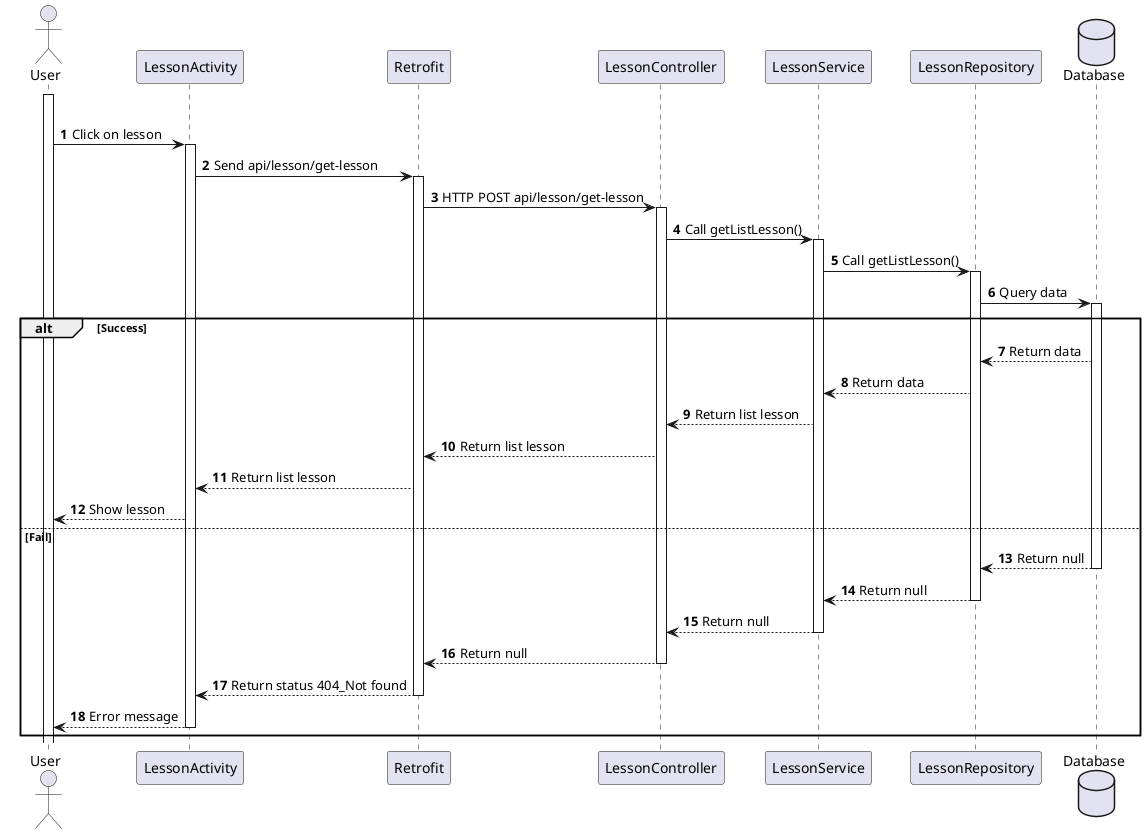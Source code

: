 @startuml
'https://plantuml.com/sequence-diagram

autonumber

actor User

participant "LessonActivity" as Lesson
participant "Retrofit" as Retrofit
participant "LessonController" as Controller
participant "LessonService" as Service
participant "LessonRepository" as Repo

database Database
activate User
alt Success
User -> Lesson++: Click on lesson
Lesson -> Retrofit++: Send api/lesson/get-lesson
Retrofit -> Controller++: HTTP POST api/lesson/get-lesson
Controller -> Service++: Call getListLesson()
Service -> Repo++: Call getListLesson()
Repo -> Database++: Query data
alt Success
Database-->Repo: Return data
Repo-->Service: Return data

Service-->Controller: Return list lesson
Controller-->Retrofit: Return list lesson
Retrofit --> Lesson: Return list lesson
Lesson --> User: Show lesson

else Fail
Database-->Repo--:Return null
Repo-->Service--:Return null
Service-->Controller--: Return null
Controller-->Retrofit--: Return null
Retrofit --> Lesson--: Return status 404_Not found
Lesson --> User--: Error message
end


@enduml